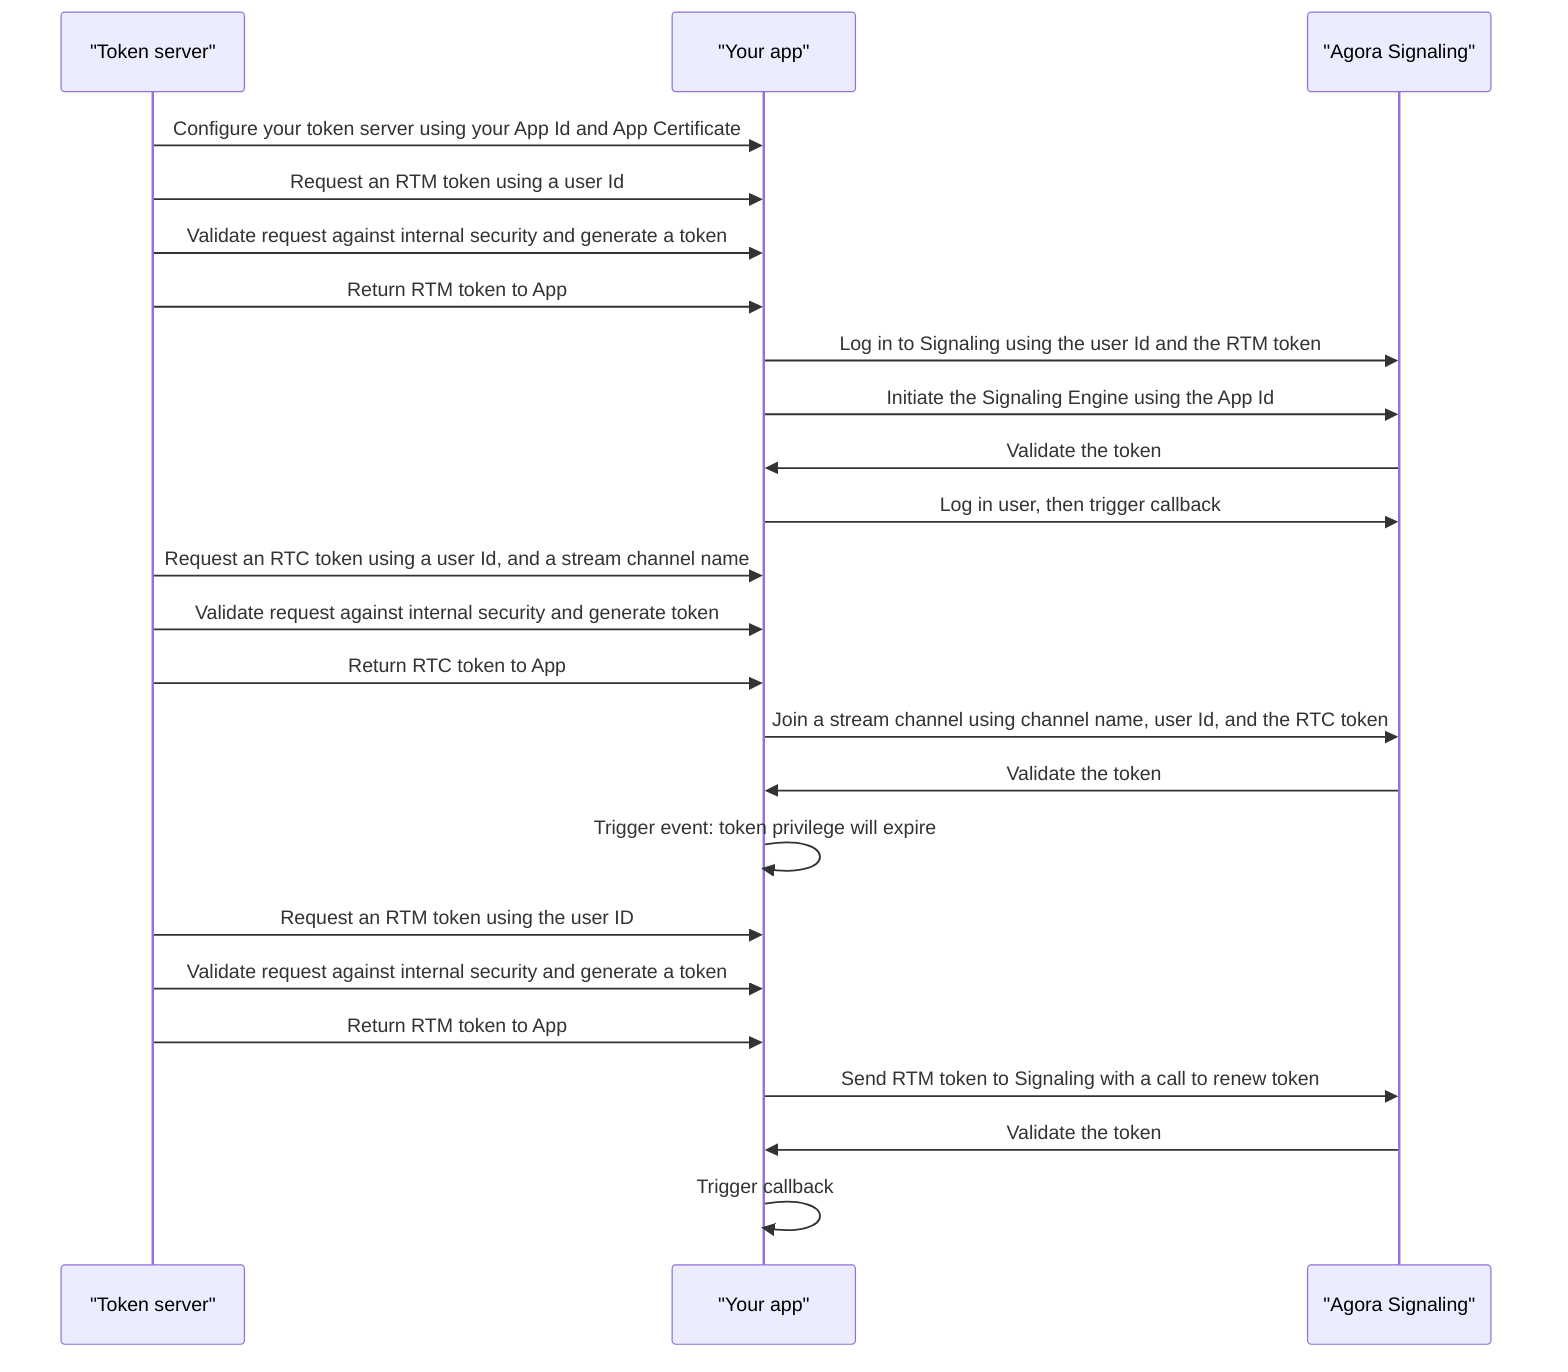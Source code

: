 sequenceDiagram
    participant Token_server as "Token server"
    participant Your_app as "Your app"
    participant Agora_Signaling as "Agora Signaling"

    Token_server->>Your_app: Configure your token server using your App Id and App Certificate
    Token_server->>Your_app: Request an RTM token using a user Id
    Token_server->>Your_app: Validate request against internal security and generate a token
    Token_server->>Your_app: Return RTM token to App
    Your_app->>Agora_Signaling: Log in to Signaling using the user Id and the RTM token
    Your_app->>Agora_Signaling: Initiate the Signaling Engine using the App Id
    Agora_Signaling->>Your_app: Validate the token
    Your_app->>Agora_Signaling: Log in user, then trigger callback

    Token_server->>Your_app: Request an RTC token using a user Id, and a stream channel name
    Token_server->>Your_app: Validate request against internal security and generate token
    Token_server->>Your_app: Return RTC token to App
    Your_app->>Agora_Signaling: Join a stream channel using channel name, user Id, and the RTC token
    Agora_Signaling->>Your_app: Validate the token

    Your_app->>Your_app: Trigger event: token privilege will expire
    Token_server->>Your_app: Request an RTM token using the user ID
    Token_server->>Your_app: Validate request against internal security and generate a token
    Token_server->>Your_app: Return RTM token to App
    Your_app->>Agora_Signaling: Send RTM token to Signaling with a call to renew token
    Agora_Signaling->>Your_app: Validate the token
    Your_app->>Your_app: Trigger callback